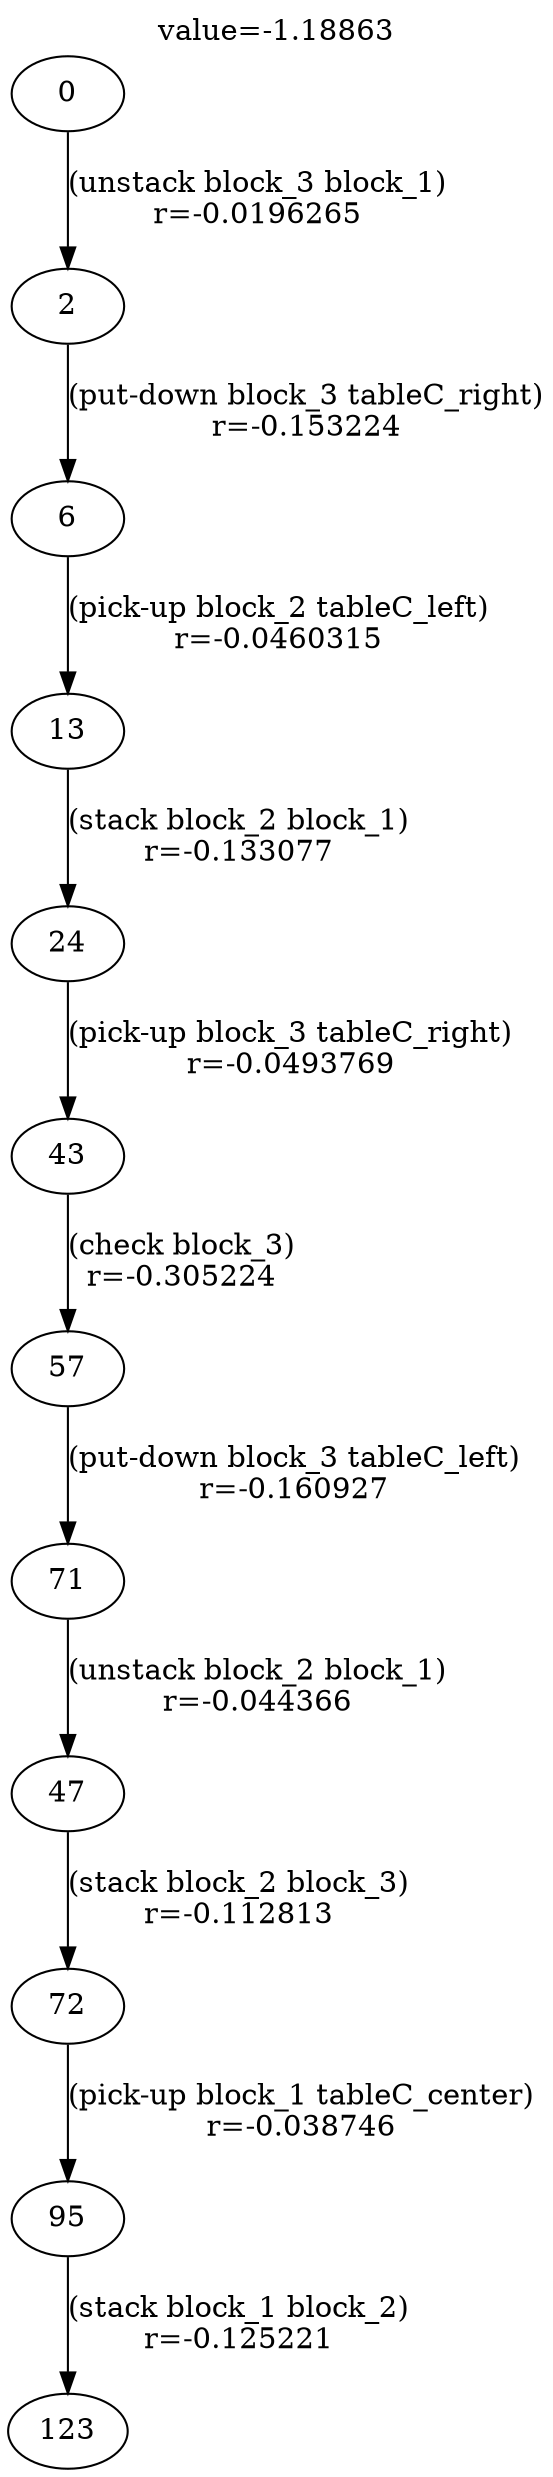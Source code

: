 digraph g{
label="value=-1.18863"
labelloc=top
0->2 [ label="(unstack block_3 block_1)
r=-0.0196265" ];
2->6 [ label="(put-down block_3 tableC_right)
r=-0.153224" ];
6->13 [ label="(pick-up block_2 tableC_left)
r=-0.0460315" ];
13->24 [ label="(stack block_2 block_1)
r=-0.133077" ];
24->43 [ label="(pick-up block_3 tableC_right)
r=-0.0493769" ];
43->57 [ label="(check block_3)
r=-0.305224" ];
57->71 [ label="(put-down block_3 tableC_left)
r=-0.160927" ];
71->47 [ label="(unstack block_2 block_1)
r=-0.044366" ];
47->72 [ label="(stack block_2 block_3)
r=-0.112813" ];
72->95 [ label="(pick-up block_1 tableC_center)
r=-0.038746" ];
95->123 [ label="(stack block_1 block_2)
r=-0.125221" ];
}
